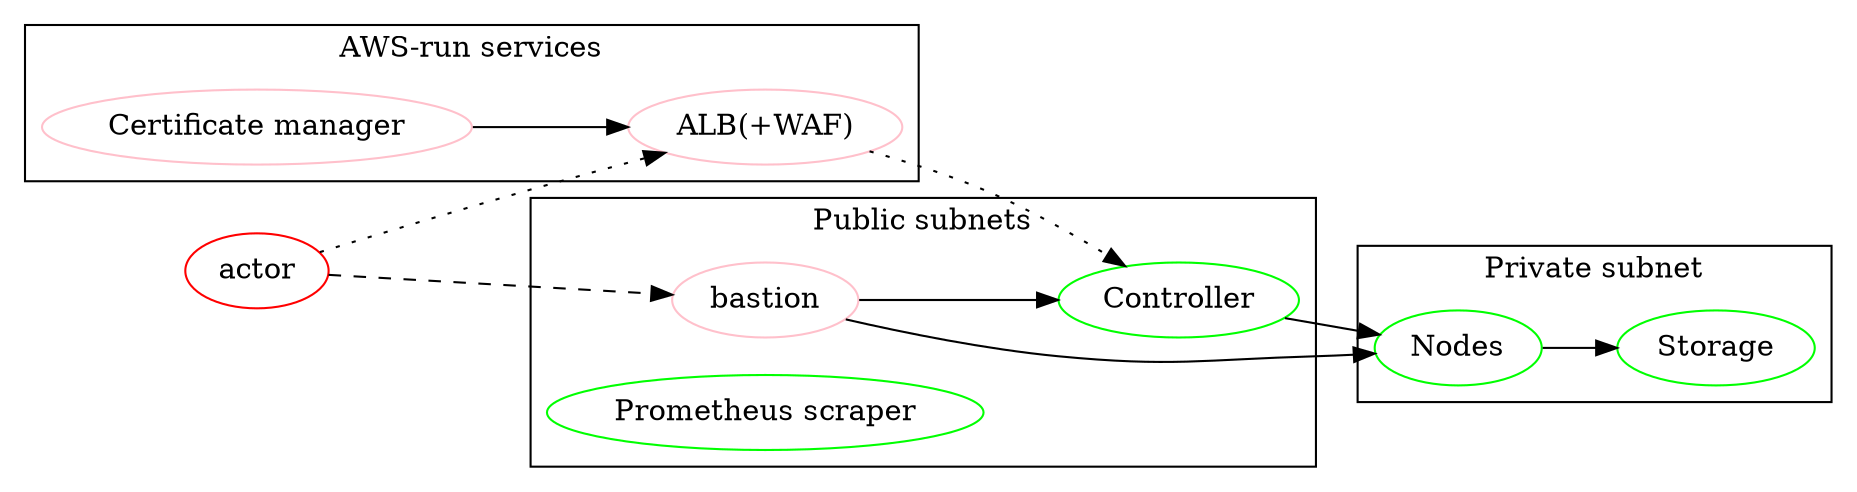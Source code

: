 digraph G {
        rankdir=LR;
        node[color=pink];
        certmanager[label="Certificate manager"];
        alb[label="ALB(+WAF)"];
        bastion[label="bastion"];
        node[color=green];
        prometheus[label="Prometheus scraper"];
        controller[label="Controller"];
        workers[label="Nodes"];
        storage[label="Storage"];
        actor[color=red];

        subgraph cluster_public_subnets {
                label="Public subnets";
                controller;
                bastion;
                prometheus;
        }

        subgraph cluster_private_subnet {
                //labelloc=b;
                label="Private subnet";
                workers;
                storage;
        }

        subgraph cluster_aws {
                label="AWS-run services";
                certmanager;
                alb;
        }

        alb -> controller[style=dotted];
        controller -> workers -> storage[style=solid];
        certmanager -> alb;
        bastion -> {controller, workers}[style=solid];
        actor -> bastion[style=dashed];
        actor -> alb[style=dotted];
}

